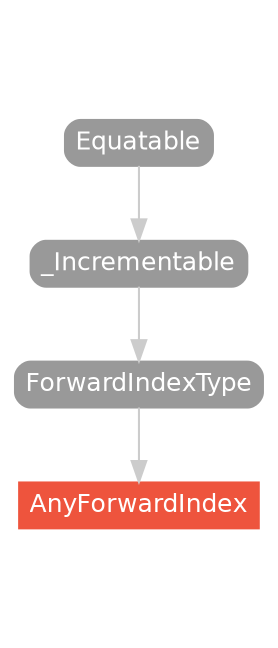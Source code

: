 strict digraph "AnyForwardIndex - Type Hierarchy - SwiftDoc.org" {
    pad="0.1,0.8"
    node [shape=box, style="filled,rounded", color="#999999", fillcolor="#999999", fontcolor=white, fontname=Helvetica, fontnames="Helvetica,sansserif", fontsize=12, margin="0.07,0.05", height="0.3"]
    edge [color="#cccccc"]
    "AnyForwardIndex" [URL="/type/AnyForwardIndex/", style="filled", fillcolor="#ee543d", color="#ee543d"]
    "Equatable" [URL="/protocol/Equatable/"]
    "ForwardIndexType" [URL="/protocol/ForwardIndexType/"]
    "_Incrementable" [URL="/protocol/_Incrementable/"]    "ForwardIndexType" -> "AnyForwardIndex"
    "_Incrementable" -> "ForwardIndexType"
    "Equatable" -> "_Incrementable"
    subgraph Types {
        rank = max; "AnyForwardIndex";
    }
}